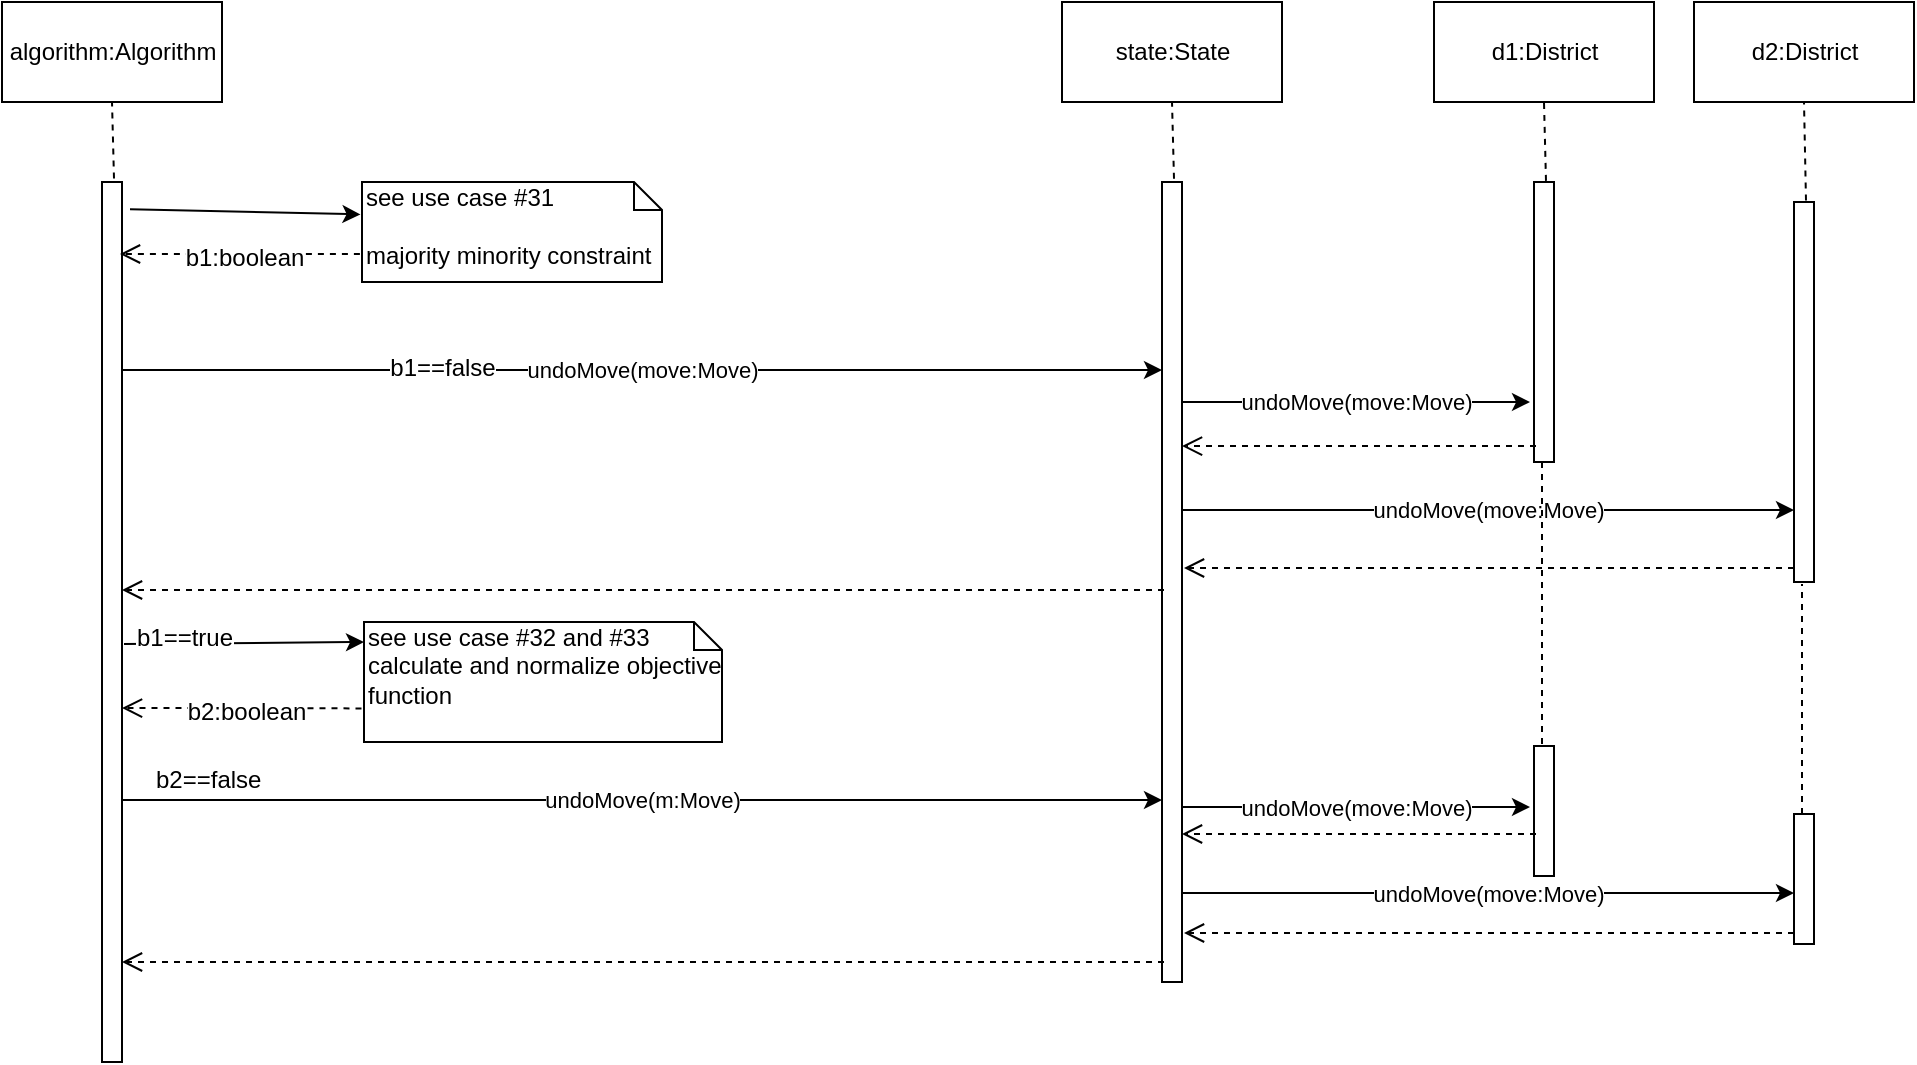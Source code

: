 <mxfile version="10.6.0" type="device"><diagram id="4h-lKKMDZzGzUekI2YzU" name="Page-1"><mxGraphModel dx="241" dy="540" grid="1" gridSize="10" guides="1" tooltips="1" connect="1" arrows="1" fold="1" page="1" pageScale="1" pageWidth="850" pageHeight="1100" math="0" shadow="0"><root><mxCell id="0"/><mxCell id="1" parent="0"/><mxCell id="R7td6Fd3pHqleXBWZ8_E-2" value="" style="html=1;points=[];perimeter=orthogonalPerimeter;" parent="1" vertex="1"><mxGeometry x="80" y="110" width="10" height="440" as="geometry"/></mxCell><mxCell id="R7td6Fd3pHqleXBWZ8_E-3" value="algorithm:Algorithm" style="html=1;" parent="1" vertex="1"><mxGeometry x="30" y="20" width="110" height="50" as="geometry"/></mxCell><mxCell id="R7td6Fd3pHqleXBWZ8_E-4" value="" style="endArrow=none;dashed=1;html=1;entryX=0.5;entryY=1;entryDx=0;entryDy=0;exitX=0.6;exitY=-0.004;exitDx=0;exitDy=0;exitPerimeter=0;" parent="1" source="R7td6Fd3pHqleXBWZ8_E-2" target="R7td6Fd3pHqleXBWZ8_E-3" edge="1"><mxGeometry width="50" height="50" relative="1" as="geometry"><mxPoint x="-120" y="280" as="sourcePoint"/><mxPoint x="-70" y="230" as="targetPoint"/></mxGeometry></mxCell><mxCell id="R7td6Fd3pHqleXBWZ8_E-5" value="" style="html=1;points=[];perimeter=orthogonalPerimeter;" parent="1" vertex="1"><mxGeometry x="610" y="110" width="10" height="400" as="geometry"/></mxCell><mxCell id="R7td6Fd3pHqleXBWZ8_E-6" value="state:State" style="html=1;" parent="1" vertex="1"><mxGeometry x="560" y="20" width="110" height="50" as="geometry"/></mxCell><mxCell id="R7td6Fd3pHqleXBWZ8_E-7" value="" style="endArrow=none;dashed=1;html=1;entryX=0.5;entryY=1;entryDx=0;entryDy=0;exitX=0.6;exitY=-0.004;exitDx=0;exitDy=0;exitPerimeter=0;" parent="1" source="R7td6Fd3pHqleXBWZ8_E-5" target="R7td6Fd3pHqleXBWZ8_E-6" edge="1"><mxGeometry width="50" height="50" relative="1" as="geometry"><mxPoint x="410" y="280" as="sourcePoint"/><mxPoint x="460" y="230" as="targetPoint"/></mxGeometry></mxCell><mxCell id="R7td6Fd3pHqleXBWZ8_E-8" value="undoMove(move:Move)" style="endArrow=classic;html=1;exitX=1;exitY=0.266;exitDx=0;exitDy=0;exitPerimeter=0;" parent="1" edge="1"><mxGeometry width="50" height="50" relative="1" as="geometry"><mxPoint x="90" y="204" as="sourcePoint"/><mxPoint x="610" y="204" as="targetPoint"/></mxGeometry></mxCell><mxCell id="DOl0MXMR98B6vZcKBLQD-2" value="b1==false" style="text;html=1;resizable=0;points=[];align=center;verticalAlign=middle;labelBackgroundColor=#ffffff;" vertex="1" connectable="0" parent="R7td6Fd3pHqleXBWZ8_E-8"><mxGeometry x="-0.462" y="1" relative="1" as="geometry"><mxPoint x="20" as="offset"/></mxGeometry></mxCell><mxCell id="R7td6Fd3pHqleXBWZ8_E-13" value="" style="endArrow=classic;html=1;exitX=1.4;exitY=0.031;exitDx=0;exitDy=0;exitPerimeter=0;entryX=-0.005;entryY=0.324;entryDx=0;entryDy=0;entryPerimeter=0;" parent="1" source="R7td6Fd3pHqleXBWZ8_E-2" edge="1" target="R7td6Fd3pHqleXBWZ8_E-14"><mxGeometry width="50" height="50" relative="1" as="geometry"><mxPoint x="100" y="130" as="sourcePoint"/><mxPoint x="210" y="120" as="targetPoint"/></mxGeometry></mxCell><mxCell id="R7td6Fd3pHqleXBWZ8_E-14" value="see use case #31&lt;br&gt;&lt;br&gt;majority minority constraint&lt;br&gt;" style="shape=note;whiteSpace=wrap;html=1;size=14;verticalAlign=top;align=left;spacingTop=-6;" parent="1" vertex="1"><mxGeometry x="210" y="110" width="150" height="50" as="geometry"/></mxCell><mxCell id="R7td6Fd3pHqleXBWZ8_E-15" value="" style="html=1;verticalAlign=bottom;endArrow=open;dashed=1;endSize=8;exitX=-0.007;exitY=0.72;exitDx=0;exitDy=0;exitPerimeter=0;" parent="1" source="R7td6Fd3pHqleXBWZ8_E-14" edge="1"><mxGeometry relative="1" as="geometry"><mxPoint x="590" y="170" as="sourcePoint"/><mxPoint x="89" y="146" as="targetPoint"/></mxGeometry></mxCell><mxCell id="R7td6Fd3pHqleXBWZ8_E-16" value="b1:boolean" style="text;html=1;resizable=0;points=[];align=center;verticalAlign=middle;labelBackgroundColor=#ffffff;" parent="R7td6Fd3pHqleXBWZ8_E-15" vertex="1" connectable="0"><mxGeometry x="-0.036" y="2" relative="1" as="geometry"><mxPoint as="offset"/></mxGeometry></mxCell><mxCell id="R7td6Fd3pHqleXBWZ8_E-28" value="" style="html=1;points=[];perimeter=orthogonalPerimeter;" parent="1" vertex="1"><mxGeometry x="796" y="110" width="10" height="140" as="geometry"/></mxCell><mxCell id="R7td6Fd3pHqleXBWZ8_E-29" value="d1:District" style="html=1;" parent="1" vertex="1"><mxGeometry x="746" y="20" width="110" height="50" as="geometry"/></mxCell><mxCell id="R7td6Fd3pHqleXBWZ8_E-30" value="" style="endArrow=none;dashed=1;html=1;entryX=0.5;entryY=1;entryDx=0;entryDy=0;exitX=0.6;exitY=-0.004;exitDx=0;exitDy=0;exitPerimeter=0;" parent="1" source="R7td6Fd3pHqleXBWZ8_E-28" target="R7td6Fd3pHqleXBWZ8_E-29" edge="1"><mxGeometry width="50" height="50" relative="1" as="geometry"><mxPoint x="596" y="305" as="sourcePoint"/><mxPoint x="646" y="255" as="targetPoint"/></mxGeometry></mxCell><mxCell id="R7td6Fd3pHqleXBWZ8_E-31" value="" style="html=1;points=[];perimeter=orthogonalPerimeter;" parent="1" vertex="1"><mxGeometry x="926" y="120" width="10" height="190" as="geometry"/></mxCell><mxCell id="R7td6Fd3pHqleXBWZ8_E-32" value="d2:District" style="html=1;" parent="1" vertex="1"><mxGeometry x="876" y="20" width="110" height="50" as="geometry"/></mxCell><mxCell id="R7td6Fd3pHqleXBWZ8_E-33" value="" style="endArrow=none;dashed=1;html=1;entryX=0.5;entryY=1;entryDx=0;entryDy=0;exitX=0.6;exitY=-0.004;exitDx=0;exitDy=0;exitPerimeter=0;" parent="1" source="R7td6Fd3pHqleXBWZ8_E-31" target="R7td6Fd3pHqleXBWZ8_E-32" edge="1"><mxGeometry width="50" height="50" relative="1" as="geometry"><mxPoint x="726" y="305" as="sourcePoint"/><mxPoint x="776" y="255" as="targetPoint"/></mxGeometry></mxCell><mxCell id="R7td6Fd3pHqleXBWZ8_E-34" value="undoMove(move:Move)" style="endArrow=classic;html=1;entryX=-0.2;entryY=0.786;entryDx=0;entryDy=0;entryPerimeter=0;" parent="1" source="R7td6Fd3pHqleXBWZ8_E-5" target="R7td6Fd3pHqleXBWZ8_E-28" edge="1"><mxGeometry width="50" height="50" relative="1" as="geometry"><mxPoint x="621" y="145" as="sourcePoint"/><mxPoint x="794" y="145" as="targetPoint"/></mxGeometry></mxCell><mxCell id="R7td6Fd3pHqleXBWZ8_E-35" value="undoMove(move:Move)" style="endArrow=classic;html=1;" parent="1" target="R7td6Fd3pHqleXBWZ8_E-31" edge="1"><mxGeometry width="50" height="50" relative="1" as="geometry"><mxPoint x="620" y="274" as="sourcePoint"/><mxPoint x="825" y="265" as="targetPoint"/></mxGeometry></mxCell><mxCell id="R7td6Fd3pHqleXBWZ8_E-36" value="" style="html=1;verticalAlign=bottom;endArrow=open;dashed=1;endSize=8;exitX=0.1;exitY=0.943;exitDx=0;exitDy=0;exitPerimeter=0;" parent="1" source="R7td6Fd3pHqleXBWZ8_E-28" target="R7td6Fd3pHqleXBWZ8_E-5" edge="1"><mxGeometry relative="1" as="geometry"><mxPoint x="786" y="195" as="sourcePoint"/><mxPoint x="621" y="193" as="targetPoint"/></mxGeometry></mxCell><mxCell id="R7td6Fd3pHqleXBWZ8_E-37" value="" style="html=1;verticalAlign=bottom;endArrow=open;dashed=1;endSize=8;" parent="1" source="R7td6Fd3pHqleXBWZ8_E-31" edge="1"><mxGeometry relative="1" as="geometry"><mxPoint x="886" y="295" as="sourcePoint"/><mxPoint x="621" y="303" as="targetPoint"/></mxGeometry></mxCell><mxCell id="R7td6Fd3pHqleXBWZ8_E-41" value="" style="endArrow=classic;html=1;exitX=1;exitY=0.036;exitDx=0;exitDy=0;exitPerimeter=0;" parent="1" edge="1"><mxGeometry width="50" height="50" relative="1" as="geometry"><mxPoint x="91" y="341" as="sourcePoint"/><mxPoint x="211" y="340" as="targetPoint"/></mxGeometry></mxCell><mxCell id="DOl0MXMR98B6vZcKBLQD-1" value="b1==true" style="text;html=1;resizable=0;points=[];align=center;verticalAlign=middle;labelBackgroundColor=#ffffff;" vertex="1" connectable="0" parent="R7td6Fd3pHqleXBWZ8_E-41"><mxGeometry x="-0.503" y="3" relative="1" as="geometry"><mxPoint as="offset"/></mxGeometry></mxCell><mxCell id="R7td6Fd3pHqleXBWZ8_E-42" value="see use case #32 and #33&lt;br&gt;calculate and normalize objective function&lt;br&gt;" style="shape=note;whiteSpace=wrap;html=1;size=14;verticalAlign=top;align=left;spacingTop=-6;" parent="1" vertex="1"><mxGeometry x="211" y="330" width="179" height="60" as="geometry"/></mxCell><mxCell id="R7td6Fd3pHqleXBWZ8_E-43" value="" style="html=1;verticalAlign=bottom;endArrow=open;dashed=1;endSize=8;exitX=-0.007;exitY=0.72;exitDx=0;exitDy=0;exitPerimeter=0;" parent="1" source="R7td6Fd3pHqleXBWZ8_E-42" edge="1"><mxGeometry relative="1" as="geometry"><mxPoint x="591" y="390" as="sourcePoint"/><mxPoint x="90" y="373" as="targetPoint"/></mxGeometry></mxCell><mxCell id="R7td6Fd3pHqleXBWZ8_E-44" value="b2:boolean" style="text;html=1;resizable=0;points=[];align=center;verticalAlign=middle;labelBackgroundColor=#ffffff;" parent="R7td6Fd3pHqleXBWZ8_E-43" vertex="1" connectable="0"><mxGeometry x="-0.036" y="2" relative="1" as="geometry"><mxPoint as="offset"/></mxGeometry></mxCell><mxCell id="R7td6Fd3pHqleXBWZ8_E-46" value="undoMove(m:Move)" style="endArrow=classic;html=1;exitX=1;exitY=0.316;exitDx=0;exitDy=0;exitPerimeter=0;" parent="1" edge="1"><mxGeometry width="50" height="50" relative="1" as="geometry"><mxPoint x="90" y="419" as="sourcePoint"/><mxPoint x="610" y="419" as="targetPoint"/></mxGeometry></mxCell><mxCell id="EIt5U0ParzbP783_hW6s-2" value="" style="endArrow=none;dashed=1;html=1;entryX=0.4;entryY=0.007;entryDx=0;entryDy=0;entryPerimeter=0;" parent="1" target="EIt5U0ParzbP783_hW6s-3" edge="1"><mxGeometry width="50" height="50" relative="1" as="geometry"><mxPoint x="800" y="250" as="sourcePoint"/><mxPoint x="799" y="310" as="targetPoint"/></mxGeometry></mxCell><mxCell id="EIt5U0ParzbP783_hW6s-3" value="" style="html=1;points=[];perimeter=orthogonalPerimeter;" parent="1" vertex="1"><mxGeometry x="796" y="392" width="10" height="65" as="geometry"/></mxCell><mxCell id="EIt5U0ParzbP783_hW6s-6" value="undoMove(move:Move)" style="endArrow=classic;html=1;entryX=-0.2;entryY=0.786;entryDx=0;entryDy=0;entryPerimeter=0;" parent="1" edge="1"><mxGeometry width="50" height="50" relative="1" as="geometry"><mxPoint x="620" y="422.5" as="sourcePoint"/><mxPoint x="794" y="422.5" as="targetPoint"/></mxGeometry></mxCell><mxCell id="EIt5U0ParzbP783_hW6s-7" value="" style="html=1;verticalAlign=bottom;endArrow=open;dashed=1;endSize=8;exitX=0.1;exitY=0.943;exitDx=0;exitDy=0;exitPerimeter=0;" parent="1" edge="1"><mxGeometry relative="1" as="geometry"><mxPoint x="797" y="436" as="sourcePoint"/><mxPoint x="620" y="436" as="targetPoint"/></mxGeometry></mxCell><mxCell id="EIt5U0ParzbP783_hW6s-8" value="undoMove(move:Move)" style="endArrow=classic;html=1;" parent="1" edge="1"><mxGeometry width="50" height="50" relative="1" as="geometry"><mxPoint x="620" y="465.5" as="sourcePoint"/><mxPoint x="926" y="465.5" as="targetPoint"/></mxGeometry></mxCell><mxCell id="EIt5U0ParzbP783_hW6s-9" value="" style="html=1;verticalAlign=bottom;endArrow=open;dashed=1;endSize=8;" parent="1" edge="1"><mxGeometry relative="1" as="geometry"><mxPoint x="926" y="485.5" as="sourcePoint"/><mxPoint x="621" y="485.5" as="targetPoint"/></mxGeometry></mxCell><mxCell id="EIt5U0ParzbP783_hW6s-10" value="" style="endArrow=none;dashed=1;html=1;" parent="1" edge="1" source="EIt5U0ParzbP783_hW6s-11"><mxGeometry width="50" height="50" relative="1" as="geometry"><mxPoint x="931" y="361" as="sourcePoint"/><mxPoint x="930" y="311" as="targetPoint"/></mxGeometry></mxCell><mxCell id="EIt5U0ParzbP783_hW6s-11" value="" style="html=1;points=[];perimeter=orthogonalPerimeter;" parent="1" vertex="1"><mxGeometry x="926" y="426" width="10" height="65" as="geometry"/></mxCell><mxCell id="EIt5U0ParzbP783_hW6s-15" value="" style="html=1;verticalAlign=bottom;endArrow=open;dashed=1;endSize=8;exitX=0.1;exitY=0.591;exitDx=0;exitDy=0;exitPerimeter=0;" parent="1" edge="1"><mxGeometry relative="1" as="geometry"><mxPoint x="611" y="314" as="sourcePoint"/><mxPoint x="90" y="314" as="targetPoint"/></mxGeometry></mxCell><mxCell id="EIt5U0ParzbP783_hW6s-16" value="" style="html=1;verticalAlign=bottom;endArrow=open;dashed=1;endSize=8;exitX=0.1;exitY=0.591;exitDx=0;exitDy=0;exitPerimeter=0;" parent="1" edge="1"><mxGeometry relative="1" as="geometry"><mxPoint x="611" y="500" as="sourcePoint"/><mxPoint x="90" y="500" as="targetPoint"/></mxGeometry></mxCell><mxCell id="DOl0MXMR98B6vZcKBLQD-3" value="b2==false" style="text;html=1;resizable=0;points=[];autosize=1;align=left;verticalAlign=top;spacingTop=-4;" vertex="1" parent="1"><mxGeometry x="105" y="399" width="70" height="20" as="geometry"/></mxCell></root></mxGraphModel></diagram></mxfile>
